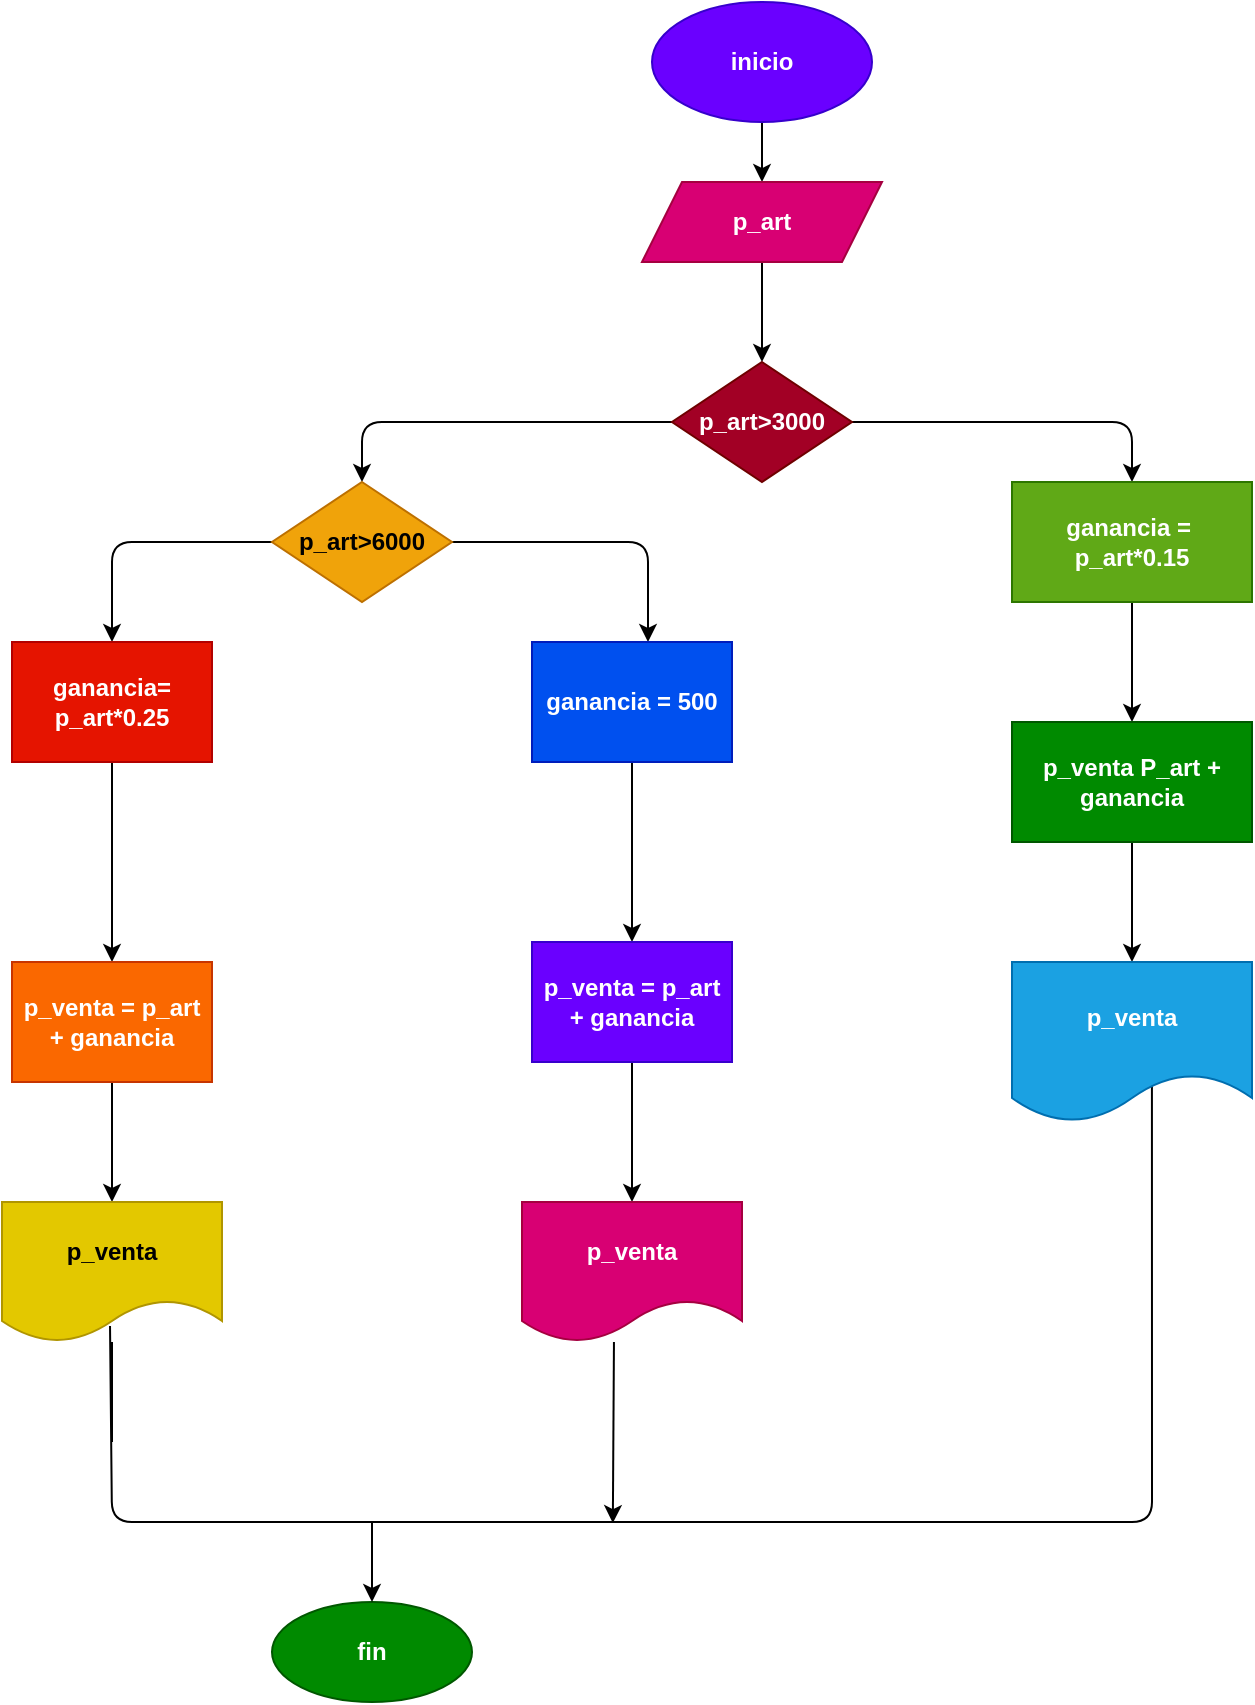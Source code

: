 <mxfile>
    <diagram id="5Pv3XH7nO1jKbJr_m9Dh" name="Página-1">
        <mxGraphModel dx="2215" dy="411" grid="1" gridSize="10" guides="1" tooltips="1" connect="1" arrows="1" fold="1" page="1" pageScale="1" pageWidth="1654" pageHeight="2336" math="0" shadow="0">
            <root>
                <mxCell id="0"/>
                <mxCell id="1" parent="0"/>
                <mxCell id="4" value="" style="edgeStyle=none;html=1;" edge="1" parent="1" source="2" target="3">
                    <mxGeometry relative="1" as="geometry"/>
                </mxCell>
                <mxCell id="2" value="&lt;b&gt;inicio&lt;/b&gt;" style="ellipse;whiteSpace=wrap;html=1;fillColor=#6a00ff;fontColor=#ffffff;strokeColor=#3700CC;" vertex="1" parent="1">
                    <mxGeometry x="180" y="40" width="110" height="60" as="geometry"/>
                </mxCell>
                <mxCell id="6" value="" style="edgeStyle=none;html=1;" edge="1" parent="1" source="3" target="5">
                    <mxGeometry relative="1" as="geometry"/>
                </mxCell>
                <mxCell id="3" value="&lt;b&gt;p_art&lt;/b&gt;" style="shape=parallelogram;perimeter=parallelogramPerimeter;whiteSpace=wrap;html=1;fixedSize=1;fillColor=#d80073;fontColor=#ffffff;strokeColor=#A50040;" vertex="1" parent="1">
                    <mxGeometry x="175" y="130" width="120" height="40" as="geometry"/>
                </mxCell>
                <mxCell id="8" style="edgeStyle=none;html=1;entryX=0.5;entryY=0;entryDx=0;entryDy=0;" edge="1" parent="1" source="5" target="7">
                    <mxGeometry relative="1" as="geometry">
                        <Array as="points">
                            <mxPoint x="35" y="250"/>
                        </Array>
                    </mxGeometry>
                </mxCell>
                <mxCell id="26" style="edgeStyle=none;html=1;entryX=0.5;entryY=0;entryDx=0;entryDy=0;fontColor=#FFFFFF;" edge="1" parent="1" source="5" target="21">
                    <mxGeometry relative="1" as="geometry">
                        <Array as="points">
                            <mxPoint x="420" y="250"/>
                        </Array>
                    </mxGeometry>
                </mxCell>
                <mxCell id="5" value="&lt;b&gt;p_art&amp;gt;3000&lt;/b&gt;" style="rhombus;whiteSpace=wrap;html=1;fillColor=#a20025;fontColor=#ffffff;strokeColor=#6F0000;" vertex="1" parent="1">
                    <mxGeometry x="190" y="220" width="90" height="60" as="geometry"/>
                </mxCell>
                <mxCell id="15" style="edgeStyle=none;html=1;entryX=0.5;entryY=0;entryDx=0;entryDy=0;fontColor=#FFFFFF;" edge="1" parent="1" source="7" target="10">
                    <mxGeometry relative="1" as="geometry">
                        <Array as="points">
                            <mxPoint x="-90" y="310"/>
                        </Array>
                    </mxGeometry>
                </mxCell>
                <mxCell id="16" style="edgeStyle=none;html=1;entryX=0.58;entryY=0;entryDx=0;entryDy=0;entryPerimeter=0;fontColor=#FFFFFF;" edge="1" parent="1" source="7" target="9">
                    <mxGeometry relative="1" as="geometry">
                        <Array as="points">
                            <mxPoint x="178" y="310"/>
                        </Array>
                    </mxGeometry>
                </mxCell>
                <mxCell id="7" value="&lt;b&gt;p_art&amp;gt;6000&lt;/b&gt;" style="rhombus;whiteSpace=wrap;html=1;fillColor=#f0a30a;fontColor=#000000;strokeColor=#BD7000;" vertex="1" parent="1">
                    <mxGeometry x="-10" y="280" width="90" height="60" as="geometry"/>
                </mxCell>
                <mxCell id="14" value="" style="edgeStyle=none;html=1;" edge="1" parent="1" source="9" target="12">
                    <mxGeometry relative="1" as="geometry"/>
                </mxCell>
                <mxCell id="9" value="&lt;b&gt;ganancia = 500&lt;/b&gt;" style="rounded=0;whiteSpace=wrap;html=1;fillColor=#0050ef;fontColor=#ffffff;strokeColor=#001DBC;" vertex="1" parent="1">
                    <mxGeometry x="120" y="360" width="100" height="60" as="geometry"/>
                </mxCell>
                <mxCell id="13" value="" style="edgeStyle=none;html=1;" edge="1" parent="1" source="10" target="11">
                    <mxGeometry relative="1" as="geometry"/>
                </mxCell>
                <mxCell id="10" value="&lt;b&gt;ganancia= p_art*0.25&lt;/b&gt;" style="rounded=0;whiteSpace=wrap;html=1;fillColor=#e51400;fontColor=#ffffff;strokeColor=#B20000;" vertex="1" parent="1">
                    <mxGeometry x="-140" y="360" width="100" height="60" as="geometry"/>
                </mxCell>
                <mxCell id="19" value="" style="edgeStyle=none;html=1;fontColor=#FFFFFF;" edge="1" parent="1" source="11" target="17">
                    <mxGeometry relative="1" as="geometry"/>
                </mxCell>
                <mxCell id="11" value="&lt;font color=&quot;#ffffff&quot;&gt;&lt;b&gt;p_venta = p_art + ganancia&lt;/b&gt;&lt;/font&gt;" style="rounded=0;whiteSpace=wrap;html=1;fillColor=#fa6800;fontColor=#000000;strokeColor=#C73500;" vertex="1" parent="1">
                    <mxGeometry x="-140" y="520" width="100" height="60" as="geometry"/>
                </mxCell>
                <mxCell id="20" value="" style="edgeStyle=none;html=1;fontColor=#FFFFFF;" edge="1" parent="1" source="12" target="18">
                    <mxGeometry relative="1" as="geometry"/>
                </mxCell>
                <mxCell id="12" value="&lt;font color=&quot;#ffffff&quot;&gt;&lt;b&gt;p_venta = p_art + ganancia&lt;/b&gt;&lt;/font&gt;" style="rounded=0;whiteSpace=wrap;html=1;fillColor=#6a00ff;fontColor=#ffffff;strokeColor=#3700CC;" vertex="1" parent="1">
                    <mxGeometry x="120" y="510" width="100" height="60" as="geometry"/>
                </mxCell>
                <mxCell id="30" style="edgeStyle=none;html=1;fontColor=#FFFFFF;entryX=0.583;entryY=0.625;entryDx=0;entryDy=0;entryPerimeter=0;startArrow=none;exitX=0.491;exitY=0.886;exitDx=0;exitDy=0;exitPerimeter=0;" edge="1" parent="1" source="17" target="23">
                    <mxGeometry relative="1" as="geometry">
                        <mxPoint x="35" y="790.385" as="sourcePoint"/>
                        <mxPoint x="430" y="610" as="targetPoint"/>
                        <Array as="points">
                            <mxPoint x="-90" y="800"/>
                            <mxPoint x="430" y="800"/>
                        </Array>
                    </mxGeometry>
                </mxCell>
                <mxCell id="17" value="&lt;b&gt;p_venta&lt;/b&gt;" style="shape=document;whiteSpace=wrap;html=1;boundedLbl=1;fontColor=#000000;fillColor=#e3c800;strokeColor=#B09500;" vertex="1" parent="1">
                    <mxGeometry x="-145" y="640" width="110" height="70" as="geometry"/>
                </mxCell>
                <mxCell id="18" value="&lt;b&gt;p_venta&lt;/b&gt;" style="shape=document;whiteSpace=wrap;html=1;boundedLbl=1;fontColor=#ffffff;fillColor=#d80073;strokeColor=#A50040;" vertex="1" parent="1">
                    <mxGeometry x="115" y="640" width="110" height="70" as="geometry"/>
                </mxCell>
                <mxCell id="24" value="" style="edgeStyle=none;html=1;fontColor=#FFFFFF;" edge="1" parent="1" source="21" target="22">
                    <mxGeometry relative="1" as="geometry"/>
                </mxCell>
                <mxCell id="21" value="&lt;b&gt;ganancia =&amp;nbsp; p_art*0.15&lt;/b&gt;" style="rounded=0;whiteSpace=wrap;html=1;fontColor=#ffffff;fillColor=#60a917;strokeColor=#2D7600;" vertex="1" parent="1">
                    <mxGeometry x="360" y="280" width="120" height="60" as="geometry"/>
                </mxCell>
                <mxCell id="25" value="" style="edgeStyle=none;html=1;fontColor=#FFFFFF;" edge="1" parent="1" source="22" target="23">
                    <mxGeometry relative="1" as="geometry"/>
                </mxCell>
                <mxCell id="22" value="&lt;b&gt;p_venta P_art + ganancia&lt;/b&gt;" style="rounded=0;whiteSpace=wrap;html=1;fontColor=#ffffff;fillColor=#008a00;strokeColor=#005700;" vertex="1" parent="1">
                    <mxGeometry x="360" y="400" width="120" height="60" as="geometry"/>
                </mxCell>
                <mxCell id="23" value="&lt;b&gt;p_venta&lt;/b&gt;" style="shape=document;whiteSpace=wrap;html=1;boundedLbl=1;fontColor=#ffffff;fillColor=#1ba1e2;strokeColor=#006EAF;" vertex="1" parent="1">
                    <mxGeometry x="360" y="520" width="120" height="80" as="geometry"/>
                </mxCell>
                <mxCell id="27" value="&lt;b&gt;fin&lt;/b&gt;" style="ellipse;whiteSpace=wrap;html=1;fontColor=#ffffff;fillColor=#008a00;strokeColor=#005700;" vertex="1" parent="1">
                    <mxGeometry x="-10" y="840" width="100" height="50" as="geometry"/>
                </mxCell>
                <mxCell id="33" value="" style="edgeStyle=none;html=1;fontColor=#FFFFFF;endArrow=none;" edge="1" parent="1" source="17">
                    <mxGeometry relative="1" as="geometry">
                        <mxPoint x="-90" y="710" as="sourcePoint"/>
                        <mxPoint x="-90" y="760" as="targetPoint"/>
                        <Array as="points"/>
                    </mxGeometry>
                </mxCell>
                <mxCell id="34" value="" style="edgeStyle=none;html=1;fontColor=#FFFFFF;" edge="1" parent="1" target="27">
                    <mxGeometry relative="1" as="geometry">
                        <mxPoint x="40" y="800" as="sourcePoint"/>
                    </mxGeometry>
                </mxCell>
                <mxCell id="37" value="" style="edgeStyle=none;html=1;fontColor=#FFFFFF;exitX=0.418;exitY=1;exitDx=0;exitDy=0;exitPerimeter=0;" edge="1" parent="1" source="18">
                    <mxGeometry relative="1" as="geometry">
                        <mxPoint x="160" y="700" as="sourcePoint"/>
                        <mxPoint x="160.419" y="800.524" as="targetPoint"/>
                    </mxGeometry>
                </mxCell>
            </root>
        </mxGraphModel>
    </diagram>
</mxfile>